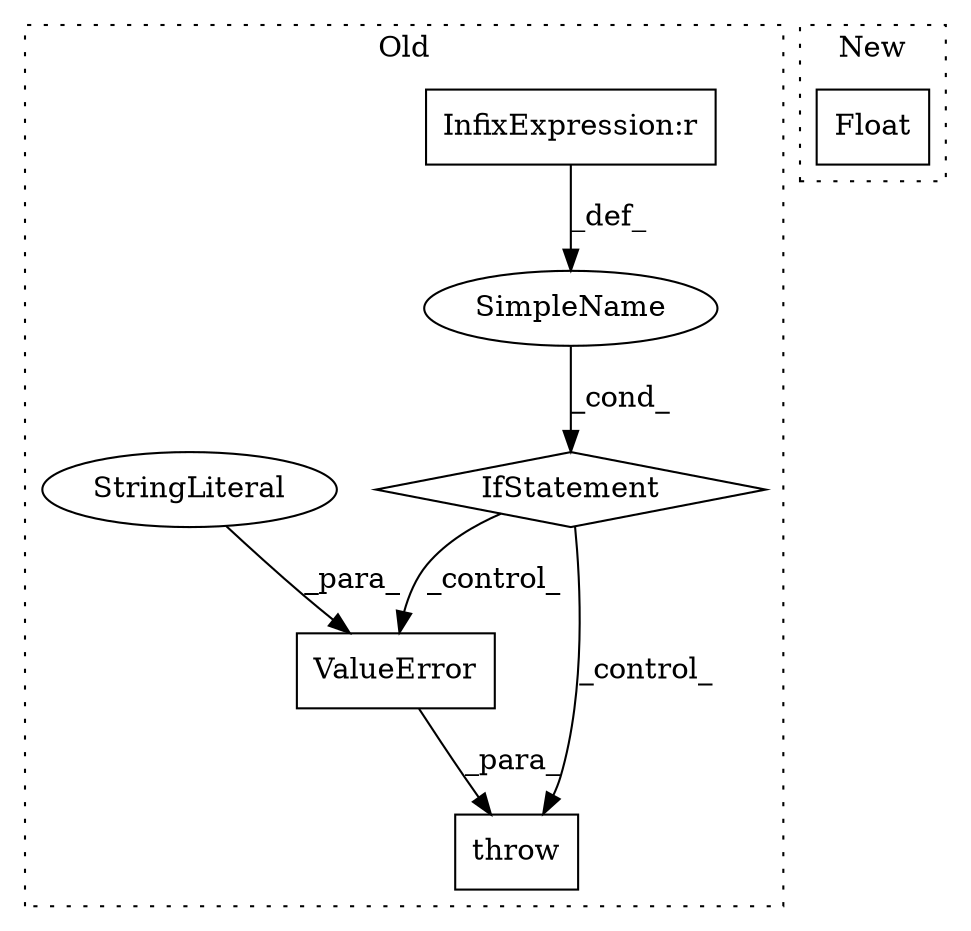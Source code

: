 digraph G {
subgraph cluster0 {
1 [label="ValueError" a="32" s="22885,22952" l="11,1" shape="box"];
3 [label="throw" a="53" s="22879" l="6" shape="box"];
4 [label="IfStatement" a="25" s="22845,22867" l="4,2" shape="diamond"];
5 [label="SimpleName" a="42" s="" l="" shape="ellipse"];
6 [label="InfixExpression:r" a="27" s="22859" l="4" shape="box"];
7 [label="StringLiteral" a="45" s="22896" l="56" shape="ellipse"];
label = "Old";
style="dotted";
}
subgraph cluster1 {
2 [label="Float" a="32" s="23469,23485" l="6,1" shape="box"];
label = "New";
style="dotted";
}
1 -> 3 [label="_para_"];
4 -> 3 [label="_control_"];
4 -> 1 [label="_control_"];
5 -> 4 [label="_cond_"];
6 -> 5 [label="_def_"];
7 -> 1 [label="_para_"];
}